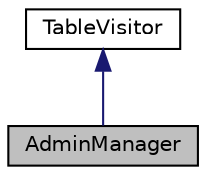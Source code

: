 digraph "AdminManager"
{
 // LATEX_PDF_SIZE
  edge [fontname="Helvetica",fontsize="10",labelfontname="Helvetica",labelfontsize="10"];
  node [fontname="Helvetica",fontsize="10",shape=record];
  Node1 [label="AdminManager",height=0.2,width=0.4,color="black", fillcolor="grey75", style="filled", fontcolor="black",tooltip="The AdminManager class is responsible for managing the system as an administrator."];
  Node2 -> Node1 [dir="back",color="midnightblue",fontsize="10",style="solid"];
  Node2 [label="TableVisitor",height=0.2,width=0.4,color="black", fillcolor="white", style="filled",URL="$classTableVisitor.html",tooltip="The TableVisitor class is an abstract class that defines the interface for visiting customers in a re..."];
}
